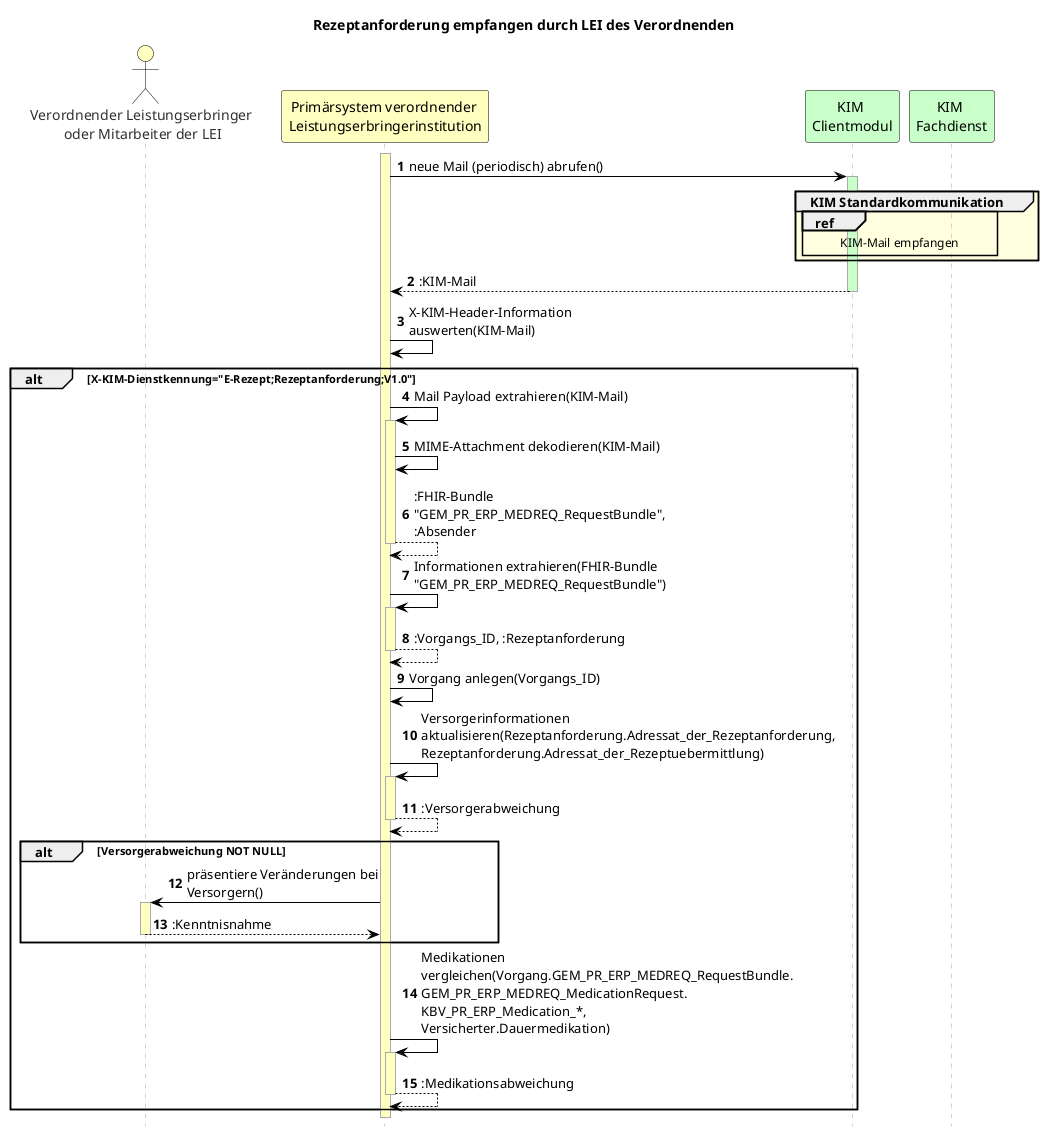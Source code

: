 @startuml

skinparam sequence {
    ArrowColor black
    ActorBorderColor black
    LifeLineBorderColor darkgray
    LifeLineBackgroundColor #ffffc0

    ParticipantBorderColor black
    ParticipantBackgroundColor #ffffc0
    ParticipantFontName Arial
    ParticipantFontSize 14
    ParticipantFontColor black

    ActorBackgroundColor #ffffc0
    ActorFontColor #303030
    ActorFontSize 14
    ActorFontName Arial
    
    BoxBorderColor gray
}

skinparam maxMessageSize 250
title Rezeptanforderung empfangen durch LEI des Verordnenden
hide footbox
autonumber

actor "Verordnender Leistungserbringer \noder Mitarbeiter der LEI" as Arzt
participant "Primärsystem verordnender \nLeistungserbringerinstitution" as PS_Arzt
'participant "E-Rezept Fachdienst" as erpFD #APPLICATION
participant "KIM \nClientmodul" as Kim_cm #TECHNOLOGY
participant "KIM \nFachdienst" as Kim_fd #TECHNOLOGY

activate PS_Arzt
PS_Arzt -> Kim_cm++#TECHNOLOGY: neue Mail (periodisch) abrufen()

group #LightYellow KIM Standardkommunikation
    ref over Kim_cm, Kim_fd
        KIM-Mail empfangen
    end ref
end 

return :KIM-Mail

PS_Arzt -> PS_Arzt: X-KIM-Header-Information auswerten(KIM-Mail)

alt X-KIM-Dienstkennung="E-Rezept;Rezeptanforderung;V1.0"

    PS_Arzt -> PS_Arzt++: Mail Payload extrahieren(KIM-Mail)
    PS_Arzt -> PS_Arzt: MIME-Attachment dekodieren(KIM-Mail)
    return :FHIR-Bundle "GEM_PR_ERP_MEDREQ_RequestBundle", :Absender


    PS_Arzt -> PS_Arzt++: Informationen extrahieren(FHIR-Bundle "GEM_PR_ERP_MEDREQ_RequestBundle")
    return :Vorgangs_ID, :Rezeptanforderung
    
    PS_Arzt -> PS_Arzt: Vorgang anlegen(Vorgangs_ID)

    PS_Arzt -> PS_Arzt++: Versorgerinformationen aktualisieren(Rezeptanforderung.Adressat_der_Rezeptanforderung, Rezeptanforderung.Adressat_der_Rezeptuebermittlung)
    return :Versorgerabweichung

    alt Versorgerabweichung NOT NULL
        PS_Arzt -> Arzt++: präsentiere Veränderungen bei Versorgern()
        return :Kenntnisnahme
    end

PS_Arzt -> PS_Arzt++: Medikationen vergleichen(Vorgang.GEM_PR_ERP_MEDREQ_RequestBundle. GEM_PR_ERP_MEDREQ_MedicationRequest. KBV_PR_ERP_Medication_*, Versicherter.Dauermedikation)
return :Medikationsabweichung

end

@enduml